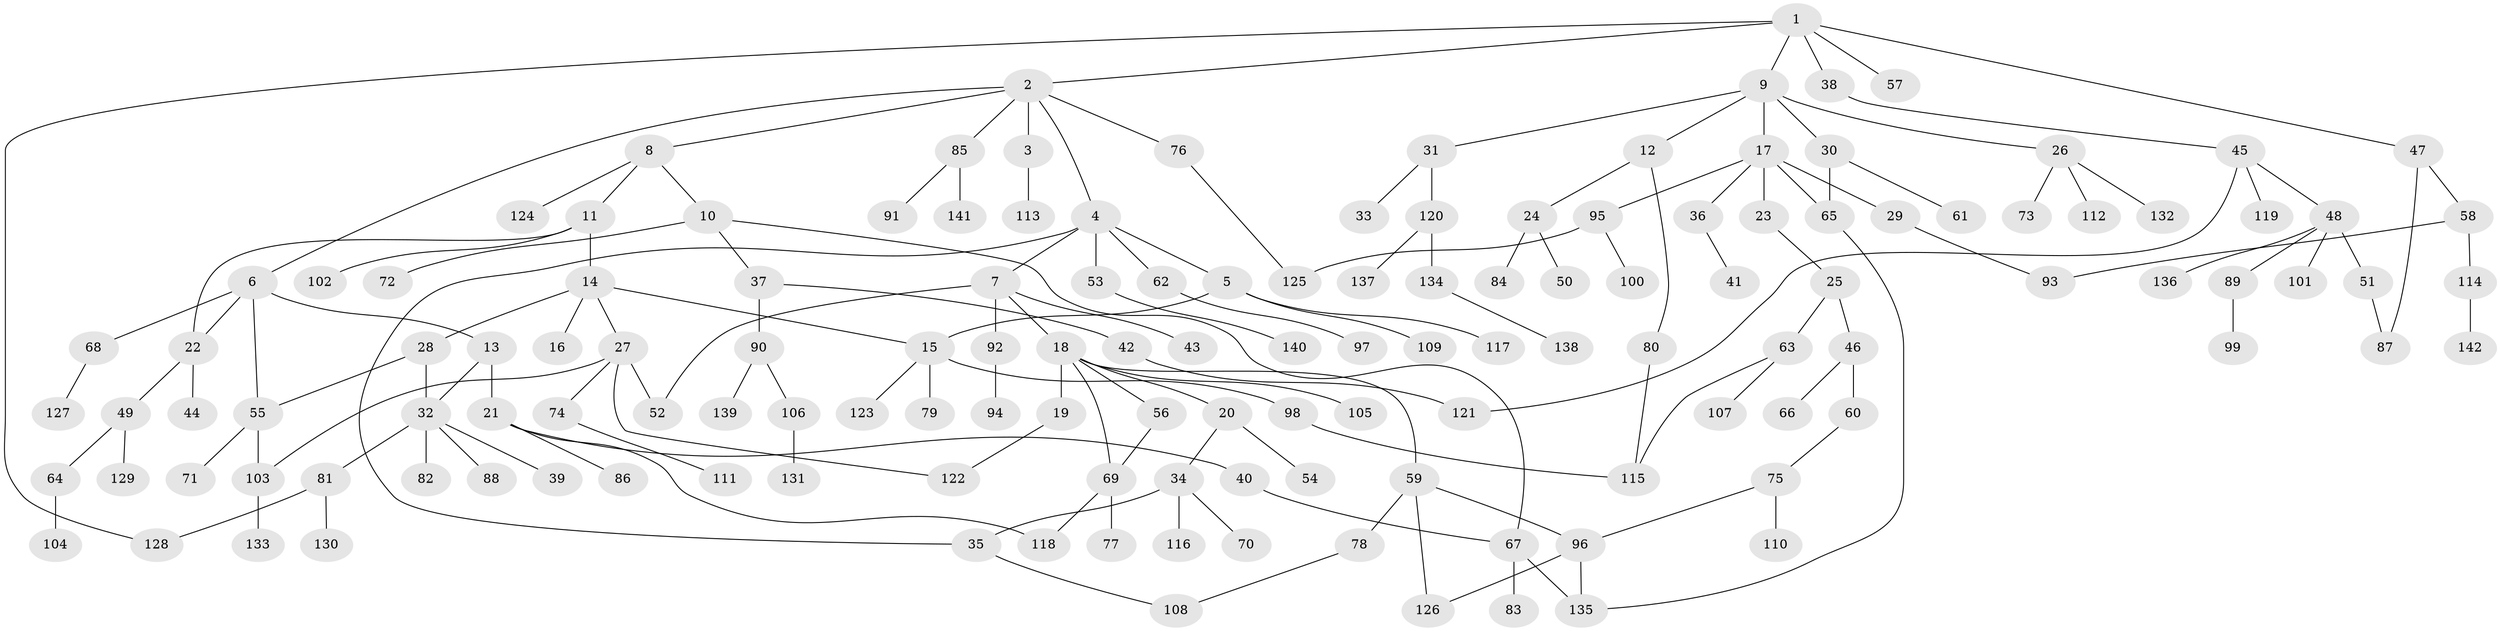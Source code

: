 // Generated by graph-tools (version 1.1) at 2025/41/03/09/25 04:41:56]
// undirected, 142 vertices, 165 edges
graph export_dot {
graph [start="1"]
  node [color=gray90,style=filled];
  1;
  2;
  3;
  4;
  5;
  6;
  7;
  8;
  9;
  10;
  11;
  12;
  13;
  14;
  15;
  16;
  17;
  18;
  19;
  20;
  21;
  22;
  23;
  24;
  25;
  26;
  27;
  28;
  29;
  30;
  31;
  32;
  33;
  34;
  35;
  36;
  37;
  38;
  39;
  40;
  41;
  42;
  43;
  44;
  45;
  46;
  47;
  48;
  49;
  50;
  51;
  52;
  53;
  54;
  55;
  56;
  57;
  58;
  59;
  60;
  61;
  62;
  63;
  64;
  65;
  66;
  67;
  68;
  69;
  70;
  71;
  72;
  73;
  74;
  75;
  76;
  77;
  78;
  79;
  80;
  81;
  82;
  83;
  84;
  85;
  86;
  87;
  88;
  89;
  90;
  91;
  92;
  93;
  94;
  95;
  96;
  97;
  98;
  99;
  100;
  101;
  102;
  103;
  104;
  105;
  106;
  107;
  108;
  109;
  110;
  111;
  112;
  113;
  114;
  115;
  116;
  117;
  118;
  119;
  120;
  121;
  122;
  123;
  124;
  125;
  126;
  127;
  128;
  129;
  130;
  131;
  132;
  133;
  134;
  135;
  136;
  137;
  138;
  139;
  140;
  141;
  142;
  1 -- 2;
  1 -- 9;
  1 -- 38;
  1 -- 47;
  1 -- 57;
  1 -- 128;
  2 -- 3;
  2 -- 4;
  2 -- 6;
  2 -- 8;
  2 -- 76;
  2 -- 85;
  3 -- 113;
  4 -- 5;
  4 -- 7;
  4 -- 35;
  4 -- 53;
  4 -- 62;
  5 -- 15;
  5 -- 109;
  5 -- 117;
  6 -- 13;
  6 -- 22;
  6 -- 68;
  6 -- 55;
  7 -- 18;
  7 -- 43;
  7 -- 52;
  7 -- 92;
  8 -- 10;
  8 -- 11;
  8 -- 124;
  9 -- 12;
  9 -- 17;
  9 -- 26;
  9 -- 30;
  9 -- 31;
  10 -- 37;
  10 -- 72;
  10 -- 67;
  11 -- 14;
  11 -- 102;
  11 -- 22;
  12 -- 24;
  12 -- 80;
  13 -- 21;
  13 -- 32;
  14 -- 16;
  14 -- 27;
  14 -- 28;
  14 -- 15;
  15 -- 79;
  15 -- 98;
  15 -- 123;
  17 -- 23;
  17 -- 29;
  17 -- 36;
  17 -- 65;
  17 -- 95;
  18 -- 19;
  18 -- 20;
  18 -- 56;
  18 -- 59;
  18 -- 105;
  18 -- 69;
  19 -- 122;
  20 -- 34;
  20 -- 54;
  21 -- 40;
  21 -- 86;
  21 -- 118;
  22 -- 44;
  22 -- 49;
  23 -- 25;
  24 -- 50;
  24 -- 84;
  25 -- 46;
  25 -- 63;
  26 -- 73;
  26 -- 112;
  26 -- 132;
  27 -- 74;
  27 -- 122;
  27 -- 103;
  27 -- 52;
  28 -- 32;
  28 -- 55;
  29 -- 93;
  30 -- 61;
  30 -- 65;
  31 -- 33;
  31 -- 120;
  32 -- 39;
  32 -- 81;
  32 -- 82;
  32 -- 88;
  34 -- 70;
  34 -- 116;
  34 -- 35;
  35 -- 108;
  36 -- 41;
  37 -- 42;
  37 -- 90;
  38 -- 45;
  40 -- 67;
  42 -- 121;
  45 -- 48;
  45 -- 119;
  45 -- 121;
  46 -- 60;
  46 -- 66;
  47 -- 58;
  47 -- 87;
  48 -- 51;
  48 -- 89;
  48 -- 101;
  48 -- 136;
  49 -- 64;
  49 -- 129;
  51 -- 87;
  53 -- 140;
  55 -- 71;
  55 -- 103;
  56 -- 69;
  58 -- 93;
  58 -- 114;
  59 -- 78;
  59 -- 126;
  59 -- 96;
  60 -- 75;
  62 -- 97;
  63 -- 107;
  63 -- 115;
  64 -- 104;
  65 -- 135;
  67 -- 83;
  67 -- 135;
  68 -- 127;
  69 -- 77;
  69 -- 118;
  74 -- 111;
  75 -- 96;
  75 -- 110;
  76 -- 125;
  78 -- 108;
  80 -- 115;
  81 -- 128;
  81 -- 130;
  85 -- 91;
  85 -- 141;
  89 -- 99;
  90 -- 106;
  90 -- 139;
  92 -- 94;
  95 -- 100;
  95 -- 125;
  96 -- 126;
  96 -- 135;
  98 -- 115;
  103 -- 133;
  106 -- 131;
  114 -- 142;
  120 -- 134;
  120 -- 137;
  134 -- 138;
}
